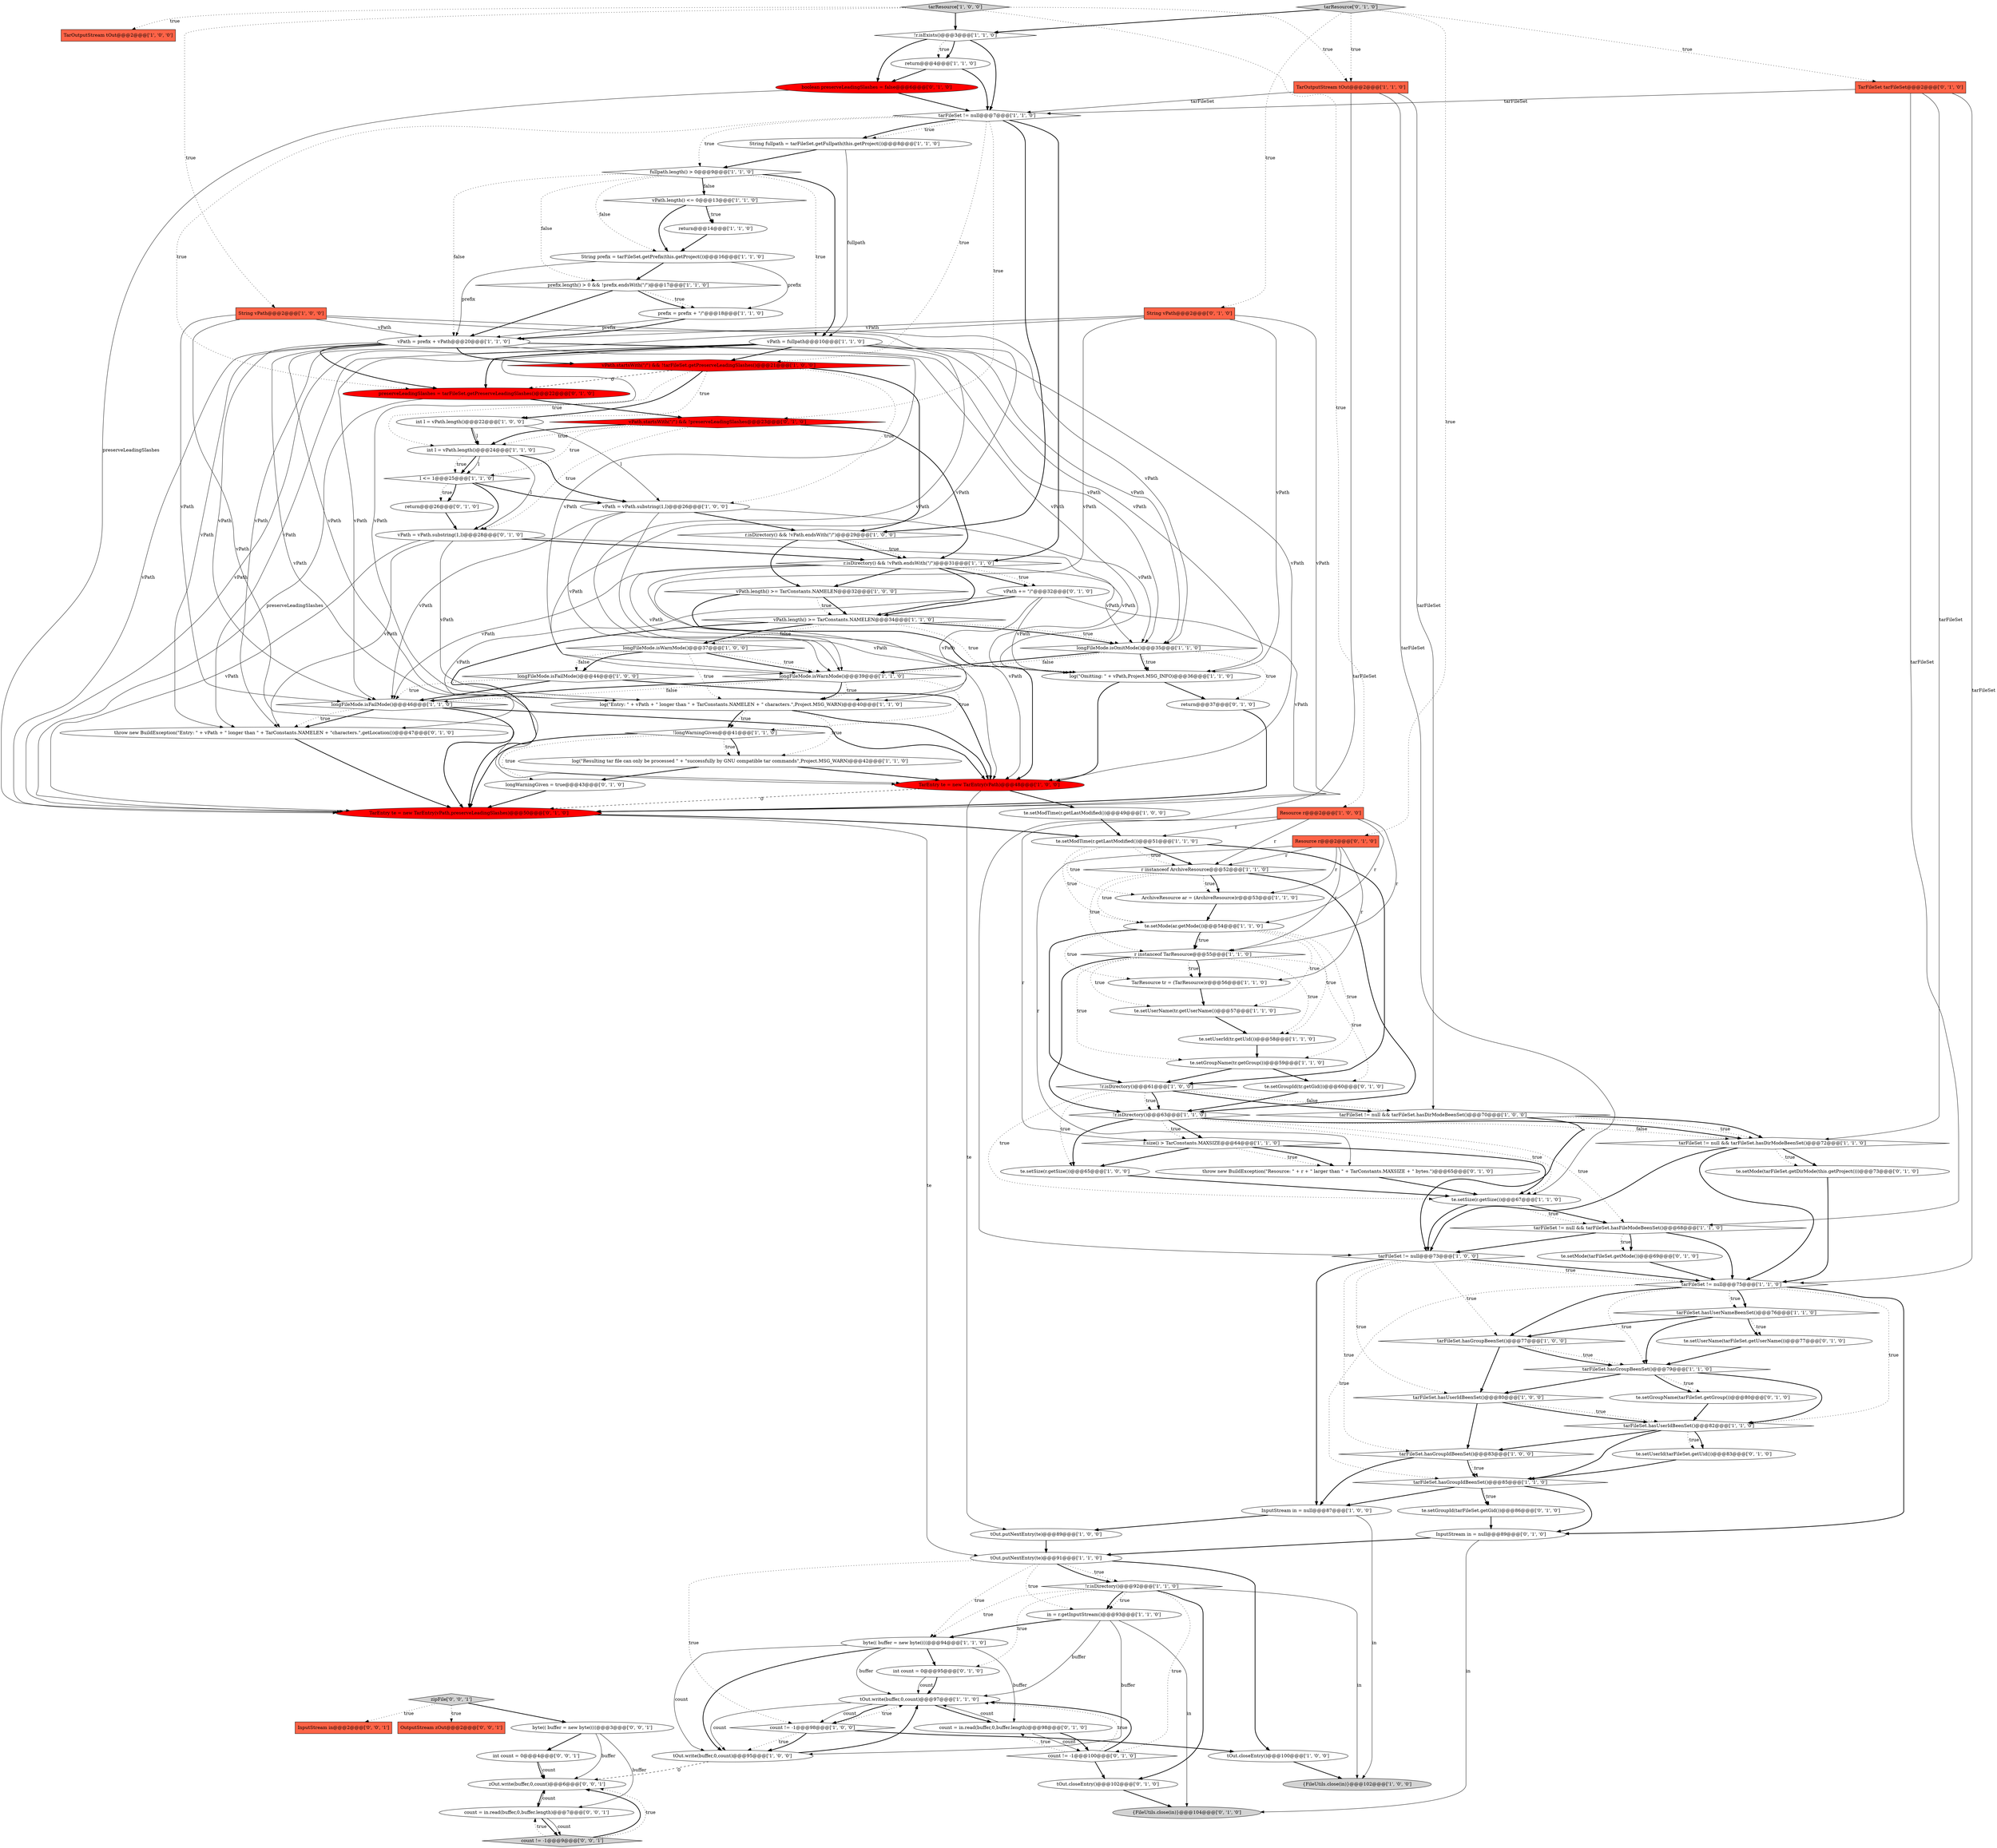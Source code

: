 digraph {
3 [style = filled, label = "r.isDirectory() && !vPath.endsWith(\"/\")@@@29@@@['1', '0', '0']", fillcolor = white, shape = diamond image = "AAA0AAABBB1BBB"];
48 [style = filled, label = "te.setGroupName(tr.getGroup())@@@59@@@['1', '1', '0']", fillcolor = white, shape = ellipse image = "AAA0AAABBB1BBB"];
92 [style = filled, label = "te.setGroupId(tr.getGid())@@@60@@@['0', '1', '0']", fillcolor = white, shape = ellipse image = "AAA0AAABBB2BBB"];
104 [style = filled, label = "InputStream in@@@2@@@['0', '0', '1']", fillcolor = tomato, shape = box image = "AAA0AAABBB3BBB"];
40 [style = filled, label = "TarOutputStream tOut@@@2@@@['1', '0', '0']", fillcolor = tomato, shape = box image = "AAA0AAABBB1BBB"];
88 [style = filled, label = "boolean preserveLeadingSlashes = false@@@6@@@['0', '1', '0']", fillcolor = red, shape = ellipse image = "AAA1AAABBB2BBB"];
78 [style = filled, label = "te.setUserId(tarFileSet.getUid())@@@83@@@['0', '1', '0']", fillcolor = white, shape = ellipse image = "AAA0AAABBB2BBB"];
22 [style = filled, label = "!r.isDirectory()@@@92@@@['1', '1', '0']", fillcolor = white, shape = diamond image = "AAA0AAABBB1BBB"];
6 [style = filled, label = "vPath.startsWith(\"/\") && !tarFileSet.getPreserveLeadingSlashes()@@@21@@@['1', '0', '0']", fillcolor = red, shape = diamond image = "AAA1AAABBB1BBB"];
28 [style = filled, label = "TarEntry te = new TarEntry(vPath)@@@48@@@['1', '0', '0']", fillcolor = red, shape = ellipse image = "AAA1AAABBB1BBB"];
82 [style = filled, label = "Resource r@@@2@@@['0', '1', '0']", fillcolor = tomato, shape = box image = "AAA0AAABBB2BBB"];
32 [style = filled, label = "tarFileSet.hasGroupBeenSet()@@@77@@@['1', '0', '0']", fillcolor = white, shape = diamond image = "AAA0AAABBB1BBB"];
95 [style = filled, label = "throw new BuildException(\"Resource: \" + r + \" larger than \" + TarConstants.MAXSIZE + \" bytes.\")@@@65@@@['0', '1', '0']", fillcolor = white, shape = ellipse image = "AAA0AAABBB2BBB"];
103 [style = filled, label = "zipFile['0', '0', '1']", fillcolor = lightgray, shape = diamond image = "AAA0AAABBB3BBB"];
5 [style = filled, label = "te.setModTime(r.getLastModified())@@@49@@@['1', '0', '0']", fillcolor = white, shape = ellipse image = "AAA0AAABBB1BBB"];
83 [style = filled, label = "InputStream in = null@@@89@@@['0', '1', '0']", fillcolor = white, shape = ellipse image = "AAA0AAABBB2BBB"];
29 [style = filled, label = "te.setMode(ar.getMode())@@@54@@@['1', '1', '0']", fillcolor = white, shape = ellipse image = "AAA0AAABBB1BBB"];
47 [style = filled, label = "vPath.length() >= TarConstants.NAMELEN@@@34@@@['1', '1', '0']", fillcolor = white, shape = diamond image = "AAA0AAABBB1BBB"];
45 [style = filled, label = "prefix.length() > 0 && !prefix.endsWith(\"/\")@@@17@@@['1', '1', '0']", fillcolor = white, shape = diamond image = "AAA0AAABBB1BBB"];
51 [style = filled, label = "r.size() > TarConstants.MAXSIZE@@@64@@@['1', '1', '0']", fillcolor = white, shape = diamond image = "AAA0AAABBB1BBB"];
41 [style = filled, label = "fullpath.length() > 0@@@9@@@['1', '1', '0']", fillcolor = white, shape = diamond image = "AAA0AAABBB1BBB"];
105 [style = filled, label = "int count = 0@@@4@@@['0', '0', '1']", fillcolor = white, shape = ellipse image = "AAA0AAABBB3BBB"];
27 [style = filled, label = "String prefix = tarFileSet.getPrefix(this.getProject())@@@16@@@['1', '1', '0']", fillcolor = white, shape = ellipse image = "AAA0AAABBB1BBB"];
98 [style = filled, label = "count = in.read(buffer,0,buffer.length)@@@98@@@['0', '1', '0']", fillcolor = white, shape = ellipse image = "AAA0AAABBB2BBB"];
36 [style = filled, label = "ArchiveResource ar = (ArchiveResource)r@@@53@@@['1', '1', '0']", fillcolor = white, shape = ellipse image = "AAA0AAABBB1BBB"];
2 [style = filled, label = "prefix = prefix + \"/\"@@@18@@@['1', '1', '0']", fillcolor = white, shape = ellipse image = "AAA0AAABBB1BBB"];
8 [style = filled, label = "tarFileSet.hasUserNameBeenSet()@@@76@@@['1', '1', '0']", fillcolor = white, shape = diamond image = "AAA0AAABBB1BBB"];
91 [style = filled, label = "return@@@37@@@['0', '1', '0']", fillcolor = white, shape = ellipse image = "AAA0AAABBB2BBB"];
77 [style = filled, label = "vPath.startsWith(\"/\") && !preserveLeadingSlashes@@@23@@@['0', '1', '0']", fillcolor = red, shape = diamond image = "AAA1AAABBB2BBB"];
59 [style = filled, label = "String fullpath = tarFileSet.getFullpath(this.getProject())@@@8@@@['1', '1', '0']", fillcolor = white, shape = ellipse image = "AAA0AAABBB1BBB"];
79 [style = filled, label = "{FileUtils.close(in)}@@@104@@@['0', '1', '0']", fillcolor = lightgray, shape = ellipse image = "AAA0AAABBB2BBB"];
75 [style = filled, label = "int count = 0@@@95@@@['0', '1', '0']", fillcolor = white, shape = ellipse image = "AAA0AAABBB2BBB"];
74 [style = filled, label = "return@@@26@@@['0', '1', '0']", fillcolor = white, shape = ellipse image = "AAA0AAABBB2BBB"];
26 [style = filled, label = "return@@@14@@@['1', '1', '0']", fillcolor = white, shape = ellipse image = "AAA0AAABBB1BBB"];
67 [style = filled, label = "longFileMode.isOmitMode()@@@35@@@['1', '1', '0']", fillcolor = white, shape = diamond image = "AAA0AAABBB1BBB"];
65 [style = filled, label = "tarFileSet != null@@@75@@@['1', '1', '0']", fillcolor = white, shape = diamond image = "AAA0AAABBB1BBB"];
60 [style = filled, label = "vPath = vPath.substring(1,l)@@@26@@@['1', '0', '0']", fillcolor = white, shape = ellipse image = "AAA0AAABBB1BBB"];
33 [style = filled, label = "String vPath@@@2@@@['1', '0', '0']", fillcolor = tomato, shape = box image = "AAA0AAABBB1BBB"];
73 [style = filled, label = "int l = vPath.length()@@@22@@@['1', '0', '0']", fillcolor = white, shape = ellipse image = "AAA0AAABBB1BBB"];
46 [style = filled, label = "te.setSize(r.getSize())@@@67@@@['1', '1', '0']", fillcolor = white, shape = ellipse image = "AAA0AAABBB1BBB"];
86 [style = filled, label = "throw new BuildException(\"Entry: \" + vPath + \" longer than \" + TarConstants.NAMELEN + \"characters.\",getLocation())@@@47@@@['0', '1', '0']", fillcolor = white, shape = ellipse image = "AAA0AAABBB2BBB"];
102 [style = filled, label = "count = in.read(buffer,0,buffer.length)@@@7@@@['0', '0', '1']", fillcolor = white, shape = ellipse image = "AAA0AAABBB3BBB"];
106 [style = filled, label = "zOut.write(buffer,0,count)@@@6@@@['0', '0', '1']", fillcolor = white, shape = ellipse image = "AAA0AAABBB3BBB"];
42 [style = filled, label = "in = r.getInputStream()@@@93@@@['1', '1', '0']", fillcolor = white, shape = ellipse image = "AAA0AAABBB1BBB"];
71 [style = filled, label = "tarFileSet.hasGroupIdBeenSet()@@@83@@@['1', '0', '0']", fillcolor = white, shape = diamond image = "AAA0AAABBB1BBB"];
0 [style = filled, label = "te.setModTime(r.getLastModified())@@@51@@@['1', '1', '0']", fillcolor = white, shape = ellipse image = "AAA0AAABBB1BBB"];
53 [style = filled, label = "vPath.length() <= 0@@@13@@@['1', '1', '0']", fillcolor = white, shape = diamond image = "AAA0AAABBB1BBB"];
37 [style = filled, label = "!longWarningGiven@@@41@@@['1', '1', '0']", fillcolor = white, shape = diamond image = "AAA0AAABBB1BBB"];
44 [style = filled, label = "vPath.length() >= TarConstants.NAMELEN@@@32@@@['1', '0', '0']", fillcolor = white, shape = diamond image = "AAA0AAABBB1BBB"];
35 [style = filled, label = "longFileMode.isWarnMode()@@@37@@@['1', '0', '0']", fillcolor = white, shape = diamond image = "AAA0AAABBB1BBB"];
17 [style = filled, label = "log(\"Resulting tar file can only be processed \" + \"successfully by GNU compatible tar commands\",Project.MSG_WARN)@@@42@@@['1', '1', '0']", fillcolor = white, shape = ellipse image = "AAA0AAABBB1BBB"];
13 [style = filled, label = "tarFileSet.hasGroupBeenSet()@@@79@@@['1', '1', '0']", fillcolor = white, shape = diamond image = "AAA0AAABBB1BBB"];
24 [style = filled, label = "tarResource['1', '0', '0']", fillcolor = lightgray, shape = diamond image = "AAA0AAABBB1BBB"];
63 [style = filled, label = "tarFileSet.hasUserIdBeenSet()@@@82@@@['1', '1', '0']", fillcolor = white, shape = diamond image = "AAA0AAABBB1BBB"];
9 [style = filled, label = "tOut.putNextEntry(te)@@@89@@@['1', '0', '0']", fillcolor = white, shape = ellipse image = "AAA0AAABBB1BBB"];
15 [style = filled, label = "tOut.putNextEntry(te)@@@91@@@['1', '1', '0']", fillcolor = white, shape = ellipse image = "AAA0AAABBB1BBB"];
18 [style = filled, label = "longFileMode.isWarnMode()@@@39@@@['1', '1', '0']", fillcolor = white, shape = diamond image = "AAA0AAABBB1BBB"];
12 [style = filled, label = "count != -1@@@98@@@['1', '0', '0']", fillcolor = white, shape = diamond image = "AAA0AAABBB1BBB"];
56 [style = filled, label = "longFileMode.isFailMode()@@@46@@@['1', '1', '0']", fillcolor = white, shape = diamond image = "AAA0AAABBB1BBB"];
99 [style = filled, label = "String vPath@@@2@@@['0', '1', '0']", fillcolor = tomato, shape = box image = "AAA0AAABBB2BBB"];
76 [style = filled, label = "tOut.closeEntry()@@@102@@@['0', '1', '0']", fillcolor = white, shape = ellipse image = "AAA0AAABBB2BBB"];
100 [style = filled, label = "vPath += \"/\"@@@32@@@['0', '1', '0']", fillcolor = white, shape = ellipse image = "AAA0AAABBB2BBB"];
108 [style = filled, label = "OutputStream zOut@@@2@@@['0', '0', '1']", fillcolor = tomato, shape = box image = "AAA0AAABBB3BBB"];
7 [style = filled, label = "longFileMode.isFailMode()@@@44@@@['1', '0', '0']", fillcolor = white, shape = diamond image = "AAA0AAABBB1BBB"];
16 [style = filled, label = "log(\"Omitting: \" + vPath,Project.MSG_INFO)@@@36@@@['1', '1', '0']", fillcolor = white, shape = ellipse image = "AAA0AAABBB1BBB"];
66 [style = filled, label = "r instanceof ArchiveResource@@@52@@@['1', '1', '0']", fillcolor = white, shape = diamond image = "AAA0AAABBB1BBB"];
52 [style = filled, label = "te.setUserId(tr.getUid())@@@58@@@['1', '1', '0']", fillcolor = white, shape = ellipse image = "AAA0AAABBB1BBB"];
69 [style = filled, label = "tarFileSet != null@@@73@@@['1', '0', '0']", fillcolor = white, shape = diamond image = "AAA0AAABBB1BBB"];
11 [style = filled, label = "tOut.closeEntry()@@@100@@@['1', '0', '0']", fillcolor = white, shape = ellipse image = "AAA0AAABBB1BBB"];
93 [style = filled, label = "te.setGroupId(tarFileSet.getGid())@@@86@@@['0', '1', '0']", fillcolor = white, shape = ellipse image = "AAA0AAABBB2BBB"];
109 [style = filled, label = "count != -1@@@9@@@['0', '0', '1']", fillcolor = lightgray, shape = diamond image = "AAA0AAABBB3BBB"];
1 [style = filled, label = "!r.isDirectory()@@@63@@@['1', '1', '0']", fillcolor = white, shape = diamond image = "AAA0AAABBB1BBB"];
97 [style = filled, label = "TarEntry te = new TarEntry(vPath,preserveLeadingSlashes)@@@50@@@['0', '1', '0']", fillcolor = red, shape = ellipse image = "AAA1AAABBB2BBB"];
85 [style = filled, label = "TarFileSet tarFileSet@@@2@@@['0', '1', '0']", fillcolor = tomato, shape = box image = "AAA0AAABBB2BBB"];
70 [style = filled, label = "tOut.write(buffer,0,count)@@@97@@@['1', '1', '0']", fillcolor = white, shape = ellipse image = "AAA0AAABBB1BBB"];
89 [style = filled, label = "longWarningGiven = true@@@43@@@['0', '1', '0']", fillcolor = white, shape = ellipse image = "AAA0AAABBB2BBB"];
54 [style = filled, label = "vPath = fullpath@@@10@@@['1', '1', '0']", fillcolor = white, shape = ellipse image = "AAA0AAABBB1BBB"];
62 [style = filled, label = "tarFileSet != null && tarFileSet.hasFileModeBeenSet()@@@68@@@['1', '1', '0']", fillcolor = white, shape = diamond image = "AAA0AAABBB1BBB"];
49 [style = filled, label = "l <= 1@@@25@@@['1', '1', '0']", fillcolor = white, shape = diamond image = "AAA0AAABBB1BBB"];
101 [style = filled, label = "tarResource['0', '1', '0']", fillcolor = lightgray, shape = diamond image = "AAA0AAABBB2BBB"];
72 [style = filled, label = "te.setSize(r.getSize())@@@65@@@['1', '0', '0']", fillcolor = white, shape = ellipse image = "AAA0AAABBB1BBB"];
10 [style = filled, label = "TarResource tr = (TarResource)r@@@56@@@['1', '1', '0']", fillcolor = white, shape = ellipse image = "AAA0AAABBB1BBB"];
58 [style = filled, label = "tarFileSet != null && tarFileSet.hasDirModeBeenSet()@@@70@@@['1', '0', '0']", fillcolor = white, shape = diamond image = "AAA0AAABBB1BBB"];
19 [style = filled, label = "tarFileSet != null && tarFileSet.hasDirModeBeenSet()@@@72@@@['1', '1', '0']", fillcolor = white, shape = diamond image = "AAA0AAABBB1BBB"];
14 [style = filled, label = "InputStream in = null@@@87@@@['1', '0', '0']", fillcolor = white, shape = ellipse image = "AAA0AAABBB1BBB"];
39 [style = filled, label = "!r.isDirectory()@@@61@@@['1', '0', '0']", fillcolor = white, shape = diamond image = "AAA0AAABBB1BBB"];
64 [style = filled, label = "tOut.write(buffer,0,count)@@@95@@@['1', '0', '0']", fillcolor = white, shape = ellipse image = "AAA0AAABBB1BBB"];
87 [style = filled, label = "te.setUserName(tarFileSet.getUserName())@@@77@@@['0', '1', '0']", fillcolor = white, shape = ellipse image = "AAA0AAABBB2BBB"];
21 [style = filled, label = "return@@@4@@@['1', '1', '0']", fillcolor = white, shape = ellipse image = "AAA0AAABBB1BBB"];
81 [style = filled, label = "preserveLeadingSlashes = tarFileSet.getPreserveLeadingSlashes()@@@22@@@['0', '1', '0']", fillcolor = red, shape = ellipse image = "AAA1AAABBB2BBB"];
23 [style = filled, label = "byte(( buffer = new byte((((@@@94@@@['1', '1', '0']", fillcolor = white, shape = ellipse image = "AAA0AAABBB1BBB"];
25 [style = filled, label = "!r.isExists()@@@3@@@['1', '1', '0']", fillcolor = white, shape = diamond image = "AAA0AAABBB1BBB"];
80 [style = filled, label = "vPath = vPath.substring(1,l)@@@28@@@['0', '1', '0']", fillcolor = white, shape = ellipse image = "AAA0AAABBB2BBB"];
20 [style = filled, label = "tarFileSet.hasUserIdBeenSet()@@@80@@@['1', '0', '0']", fillcolor = white, shape = diamond image = "AAA0AAABBB1BBB"];
50 [style = filled, label = "tarFileSet.hasGroupIdBeenSet()@@@85@@@['1', '1', '0']", fillcolor = white, shape = diamond image = "AAA0AAABBB1BBB"];
90 [style = filled, label = "te.setMode(tarFileSet.getMode())@@@69@@@['0', '1', '0']", fillcolor = white, shape = ellipse image = "AAA0AAABBB2BBB"];
4 [style = filled, label = "int l = vPath.length()@@@24@@@['1', '1', '0']", fillcolor = white, shape = ellipse image = "AAA0AAABBB1BBB"];
57 [style = filled, label = "r.isDirectory() && !vPath.endsWith(\"/\")@@@31@@@['1', '1', '0']", fillcolor = white, shape = diamond image = "AAA0AAABBB1BBB"];
30 [style = filled, label = "r instanceof TarResource@@@55@@@['1', '1', '0']", fillcolor = white, shape = diamond image = "AAA0AAABBB1BBB"];
107 [style = filled, label = "byte(( buffer = new byte((((@@@3@@@['0', '0', '1']", fillcolor = white, shape = ellipse image = "AAA0AAABBB3BBB"];
94 [style = filled, label = "count != -1@@@100@@@['0', '1', '0']", fillcolor = white, shape = diamond image = "AAA0AAABBB2BBB"];
68 [style = filled, label = "{FileUtils.close(in)}@@@102@@@['1', '0', '0']", fillcolor = lightgray, shape = ellipse image = "AAA0AAABBB1BBB"];
43 [style = filled, label = "vPath = prefix + vPath@@@20@@@['1', '1', '0']", fillcolor = white, shape = ellipse image = "AAA0AAABBB1BBB"];
61 [style = filled, label = "TarOutputStream tOut@@@2@@@['1', '1', '0']", fillcolor = tomato, shape = box image = "AAA0AAABBB1BBB"];
96 [style = filled, label = "te.setMode(tarFileSet.getDirMode(this.getProject()))@@@73@@@['0', '1', '0']", fillcolor = white, shape = ellipse image = "AAA0AAABBB2BBB"];
38 [style = filled, label = "tarFileSet != null@@@7@@@['1', '1', '0']", fillcolor = white, shape = diamond image = "AAA0AAABBB1BBB"];
31 [style = filled, label = "te.setUserName(tr.getUserName())@@@57@@@['1', '1', '0']", fillcolor = white, shape = ellipse image = "AAA0AAABBB1BBB"];
84 [style = filled, label = "te.setGroupName(tarFileSet.getGroup())@@@80@@@['0', '1', '0']", fillcolor = white, shape = ellipse image = "AAA0AAABBB2BBB"];
55 [style = filled, label = "log(\"Entry: \" + vPath + \" longer than \" + TarConstants.NAMELEN + \" characters.\",Project.MSG_WARN)@@@40@@@['1', '1', '0']", fillcolor = white, shape = ellipse image = "AAA0AAABBB1BBB"];
34 [style = filled, label = "Resource r@@@2@@@['1', '0', '0']", fillcolor = tomato, shape = box image = "AAA0AAABBB1BBB"];
94->70 [style = dotted, label="true"];
42->23 [style = bold, label=""];
36->29 [style = bold, label=""];
6->60 [style = dotted, label="true"];
73->4 [style = bold, label=""];
24->33 [style = dotted, label="true"];
21->38 [style = bold, label=""];
69->20 [style = dotted, label="true"];
16->91 [style = bold, label=""];
50->83 [style = bold, label=""];
15->11 [style = bold, label=""];
80->57 [style = bold, label=""];
19->69 [style = bold, label=""];
107->106 [style = solid, label="buffer"];
41->43 [style = dotted, label="false"];
14->9 [style = bold, label=""];
32->13 [style = dotted, label="true"];
109->102 [style = dotted, label="true"];
32->20 [style = bold, label=""];
41->45 [style = dotted, label="false"];
8->87 [style = dotted, label="true"];
28->5 [style = bold, label=""];
49->80 [style = bold, label=""];
35->18 [style = bold, label=""];
0->66 [style = dotted, label="true"];
41->54 [style = dotted, label="true"];
60->67 [style = solid, label="vPath"];
19->96 [style = bold, label=""];
82->10 [style = solid, label="r"];
39->58 [style = dotted, label="false"];
38->57 [style = bold, label=""];
29->52 [style = dotted, label="true"];
41->53 [style = bold, label=""];
37->89 [style = dotted, label="true"];
57->56 [style = solid, label="vPath"];
38->77 [style = dotted, label="true"];
70->12 [style = solid, label="count"];
35->18 [style = dotted, label="true"];
34->0 [style = solid, label="r"];
50->93 [style = bold, label=""];
55->17 [style = dotted, label="true"];
58->19 [style = dotted, label="true"];
31->52 [style = bold, label=""];
30->10 [style = dotted, label="true"];
23->64 [style = solid, label="count"];
38->3 [style = bold, label=""];
90->65 [style = bold, label=""];
88->97 [style = solid, label="preserveLeadingSlashes"];
63->78 [style = dotted, label="true"];
99->55 [style = solid, label="vPath"];
39->1 [style = dotted, label="true"];
8->13 [style = bold, label=""];
66->36 [style = dotted, label="true"];
61->38 [style = solid, label="tarFileSet"];
72->46 [style = bold, label=""];
11->68 [style = bold, label=""];
12->64 [style = dotted, label="true"];
50->93 [style = dotted, label="true"];
86->97 [style = bold, label=""];
1->19 [style = dotted, label="false"];
73->60 [style = solid, label="l"];
56->86 [style = bold, label=""];
17->28 [style = bold, label=""];
39->72 [style = dotted, label="true"];
85->19 [style = solid, label="tarFileSet"];
6->4 [style = dotted, label="true"];
16->28 [style = bold, label=""];
47->16 [style = dotted, label="true"];
56->28 [style = bold, label=""];
47->35 [style = dotted, label="false"];
47->67 [style = bold, label=""];
32->13 [style = bold, label=""];
65->63 [style = dotted, label="true"];
46->62 [style = bold, label=""];
55->28 [style = bold, label=""];
64->70 [style = bold, label=""];
80->16 [style = solid, label="vPath"];
88->38 [style = bold, label=""];
61->58 [style = solid, label="tarFileSet"];
101->82 [style = dotted, label="true"];
56->86 [style = dotted, label="true"];
13->84 [style = dotted, label="true"];
43->81 [style = bold, label=""];
82->66 [style = solid, label="r"];
62->90 [style = dotted, label="true"];
18->37 [style = dotted, label="true"];
48->39 [style = bold, label=""];
99->86 [style = solid, label="vPath"];
0->66 [style = bold, label=""];
43->28 [style = solid, label="vPath"];
65->50 [style = dotted, label="true"];
27->45 [style = bold, label=""];
39->46 [style = dotted, label="true"];
12->70 [style = dotted, label="true"];
18->55 [style = dotted, label="true"];
66->36 [style = bold, label=""];
54->6 [style = bold, label=""];
43->67 [style = solid, label="vPath"];
44->47 [style = bold, label=""];
20->63 [style = bold, label=""];
25->21 [style = bold, label=""];
55->37 [style = bold, label=""];
101->85 [style = dotted, label="true"];
34->29 [style = solid, label="r"];
54->16 [style = solid, label="vPath"];
22->23 [style = dotted, label="true"];
67->16 [style = bold, label=""];
67->18 [style = bold, label=""];
29->39 [style = bold, label=""];
6->73 [style = dotted, label="true"];
59->54 [style = solid, label="fullpath"];
81->77 [style = bold, label=""];
65->83 [style = bold, label=""];
84->63 [style = bold, label=""];
78->50 [style = bold, label=""];
24->61 [style = dotted, label="true"];
101->61 [style = dotted, label="true"];
54->28 [style = solid, label="vPath"];
24->34 [style = dotted, label="true"];
100->16 [style = solid, label="vPath"];
67->91 [style = dotted, label="true"];
30->10 [style = bold, label=""];
23->64 [style = bold, label=""];
14->68 [style = solid, label="in"];
103->108 [style = dotted, label="true"];
21->88 [style = bold, label=""];
0->39 [style = bold, label=""];
62->90 [style = bold, label=""];
65->8 [style = bold, label=""];
20->63 [style = dotted, label="true"];
49->74 [style = dotted, label="true"];
66->30 [style = dotted, label="true"];
77->49 [style = dotted, label="true"];
37->97 [style = bold, label=""];
51->72 [style = bold, label=""];
92->1 [style = bold, label=""];
55->37 [style = dotted, label="true"];
66->1 [style = bold, label=""];
99->97 [style = solid, label="vPath"];
49->74 [style = bold, label=""];
77->4 [style = bold, label=""];
91->97 [style = bold, label=""];
28->9 [style = solid, label="te"];
66->29 [style = dotted, label="true"];
54->97 [style = solid, label="vPath"];
23->70 [style = solid, label="buffer"];
62->69 [style = bold, label=""];
69->65 [style = dotted, label="true"];
69->65 [style = bold, label=""];
97->0 [style = bold, label=""];
38->59 [style = dotted, label="true"];
38->6 [style = dotted, label="true"];
33->18 [style = solid, label="vPath"];
22->94 [style = dotted, label="true"];
94->98 [style = dotted, label="true"];
41->53 [style = dotted, label="false"];
0->36 [style = dotted, label="true"];
47->67 [style = dotted, label="true"];
37->17 [style = dotted, label="true"];
64->106 [style = dashed, label="0"];
60->18 [style = solid, label="vPath"];
0->29 [style = dotted, label="true"];
7->56 [style = dotted, label="true"];
102->109 [style = bold, label=""];
30->92 [style = dotted, label="true"];
71->50 [style = bold, label=""];
82->95 [style = solid, label="r"];
1->62 [style = dotted, label="true"];
12->64 [style = bold, label=""];
18->56 [style = dotted, label="false"];
94->76 [style = bold, label=""];
69->14 [style = bold, label=""];
34->30 [style = solid, label="r"];
29->30 [style = bold, label=""];
46->62 [style = dotted, label="true"];
38->41 [style = dotted, label="true"];
18->55 [style = bold, label=""];
29->48 [style = dotted, label="true"];
33->67 [style = solid, label="vPath"];
4->49 [style = solid, label="l"];
35->7 [style = dotted, label="false"];
60->56 [style = solid, label="vPath"];
53->26 [style = dotted, label="true"];
45->43 [style = bold, label=""];
107->105 [style = bold, label=""];
22->42 [style = dotted, label="true"];
51->95 [style = dotted, label="true"];
94->70 [style = bold, label=""];
62->65 [style = bold, label=""];
99->16 [style = solid, label="vPath"];
58->19 [style = bold, label=""];
85->38 [style = solid, label="tarFileSet"];
47->97 [style = bold, label=""];
51->95 [style = bold, label=""];
35->7 [style = bold, label=""];
13->84 [style = bold, label=""];
25->21 [style = dotted, label="true"];
4->80 [style = solid, label="l"];
54->81 [style = bold, label=""];
57->100 [style = dotted, label="true"];
56->97 [style = bold, label=""];
6->81 [style = dashed, label="0"];
69->71 [style = dotted, label="true"];
100->97 [style = solid, label="vPath"];
71->14 [style = bold, label=""];
103->107 [style = bold, label=""];
43->18 [style = solid, label="vPath"];
19->96 [style = dotted, label="true"];
52->48 [style = bold, label=""];
1->72 [style = bold, label=""];
75->70 [style = solid, label="count"];
69->32 [style = dotted, label="true"];
15->12 [style = dotted, label="true"];
57->67 [style = solid, label="vPath"];
35->55 [style = dotted, label="true"];
80->86 [style = solid, label="vPath"];
38->59 [style = bold, label=""];
22->42 [style = bold, label=""];
67->18 [style = dotted, label="false"];
23->75 [style = bold, label=""];
45->2 [style = dotted, label="true"];
87->13 [style = bold, label=""];
43->86 [style = solid, label="vPath"];
96->65 [style = bold, label=""];
63->71 [style = bold, label=""];
45->2 [style = bold, label=""];
77->4 [style = dotted, label="true"];
1->46 [style = dotted, label="true"];
34->51 [style = solid, label="r"];
85->62 [style = solid, label="tarFileSet"];
60->3 [style = bold, label=""];
27->43 [style = solid, label="prefix"];
7->28 [style = bold, label=""];
23->98 [style = solid, label="buffer"];
82->30 [style = solid, label="r"];
106->102 [style = bold, label=""];
53->26 [style = bold, label=""];
100->55 [style = solid, label="vPath"];
80->97 [style = solid, label="vPath"];
101->99 [style = dotted, label="true"];
41->27 [style = dotted, label="false"];
46->69 [style = bold, label=""];
57->47 [style = bold, label=""];
24->40 [style = dotted, label="true"];
30->31 [style = dotted, label="true"];
30->52 [style = dotted, label="true"];
75->70 [style = bold, label=""];
109->106 [style = bold, label=""];
8->32 [style = bold, label=""];
70->64 [style = solid, label="count"];
37->17 [style = bold, label=""];
15->22 [style = dotted, label="true"];
19->65 [style = bold, label=""];
98->94 [style = solid, label="count"];
54->55 [style = solid, label="vPath"];
61->69 [style = solid, label="tarFileSet"];
47->35 [style = bold, label=""];
51->46 [style = bold, label=""];
58->69 [style = bold, label=""];
22->68 [style = solid, label="in"];
67->16 [style = dotted, label="true"];
9->15 [style = bold, label=""];
29->30 [style = dotted, label="true"];
83->79 [style = solid, label="in"];
57->44 [style = bold, label=""];
17->89 [style = bold, label=""];
76->79 [style = bold, label=""];
3->57 [style = bold, label=""];
102->106 [style = solid, label="count"];
13->20 [style = bold, label=""];
29->31 [style = dotted, label="true"];
33->43 [style = solid, label="vPath"];
6->3 [style = bold, label=""];
38->81 [style = dotted, label="true"];
101->25 [style = bold, label=""];
25->88 [style = bold, label=""];
60->28 [style = solid, label="vPath"];
33->28 [style = solid, label="vPath"];
82->36 [style = solid, label="r"];
53->27 [style = bold, label=""];
57->18 [style = solid, label="vPath"];
42->64 [style = solid, label="buffer"];
97->15 [style = solid, label="te"];
5->0 [style = bold, label=""];
98->94 [style = bold, label=""];
100->47 [style = bold, label=""];
85->65 [style = solid, label="tarFileSet"];
43->16 [style = solid, label="vPath"];
100->86 [style = solid, label="vPath"];
103->104 [style = dotted, label="true"];
44->47 [style = dotted, label="true"];
63->50 [style = bold, label=""];
41->54 [style = bold, label=""];
39->58 [style = bold, label=""];
105->106 [style = bold, label=""];
70->12 [style = bold, label=""];
13->63 [style = bold, label=""];
48->92 [style = bold, label=""];
10->31 [style = bold, label=""];
65->13 [style = dotted, label="true"];
63->78 [style = bold, label=""];
54->67 [style = solid, label="vPath"];
61->46 [style = solid, label="tarFileSet"];
12->11 [style = bold, label=""];
95->46 [style = bold, label=""];
18->56 [style = bold, label=""];
83->15 [style = bold, label=""];
43->56 [style = solid, label="vPath"];
105->106 [style = solid, label="count"];
15->42 [style = dotted, label="true"];
81->97 [style = solid, label="preserveLeadingSlashes"];
33->56 [style = solid, label="vPath"];
70->98 [style = bold, label=""];
26->27 [style = bold, label=""];
34->66 [style = solid, label="r"];
22->76 [style = bold, label=""];
1->51 [style = bold, label=""];
73->4 [style = solid, label="l"];
27->2 [style = solid, label="prefix"];
77->80 [style = dotted, label="true"];
71->50 [style = dotted, label="true"];
2->43 [style = solid, label="prefix"];
1->51 [style = dotted, label="true"];
65->8 [style = dotted, label="true"];
1->19 [style = bold, label=""];
93->83 [style = bold, label=""];
54->56 [style = solid, label="vPath"];
2->43 [style = bold, label=""];
25->38 [style = bold, label=""];
54->86 [style = solid, label="vPath"];
57->28 [style = solid, label="vPath"];
29->10 [style = dotted, label="true"];
8->87 [style = bold, label=""];
54->18 [style = solid, label="vPath"];
7->56 [style = bold, label=""];
28->97 [style = dashed, label="0"];
50->14 [style = bold, label=""];
3->57 [style = dotted, label="true"];
15->22 [style = bold, label=""];
3->44 [style = bold, label=""];
43->55 [style = solid, label="vPath"];
24->25 [style = bold, label=""];
49->60 [style = bold, label=""];
39->1 [style = bold, label=""];
42->70 [style = solid, label="buffer"];
15->23 [style = dotted, label="true"];
107->102 [style = solid, label="buffer"];
22->75 [style = dotted, label="true"];
6->73 [style = bold, label=""];
57->100 [style = bold, label=""];
30->1 [style = bold, label=""];
77->57 [style = bold, label=""];
109->106 [style = dotted, label="true"];
30->48 [style = dotted, label="true"];
4->60 [style = bold, label=""];
74->80 [style = bold, label=""];
98->70 [style = solid, label="count"];
43->6 [style = bold, label=""];
20->71 [style = bold, label=""];
102->109 [style = solid, label="count"];
4->49 [style = dotted, label="true"];
4->49 [style = bold, label=""];
89->97 [style = bold, label=""];
44->28 [style = bold, label=""];
80->55 [style = solid, label="vPath"];
43->97 [style = solid, label="vPath"];
42->79 [style = solid, label="in"];
59->41 [style = bold, label=""];
99->43 [style = solid, label="vPath"];
65->32 [style = bold, label=""];
}
